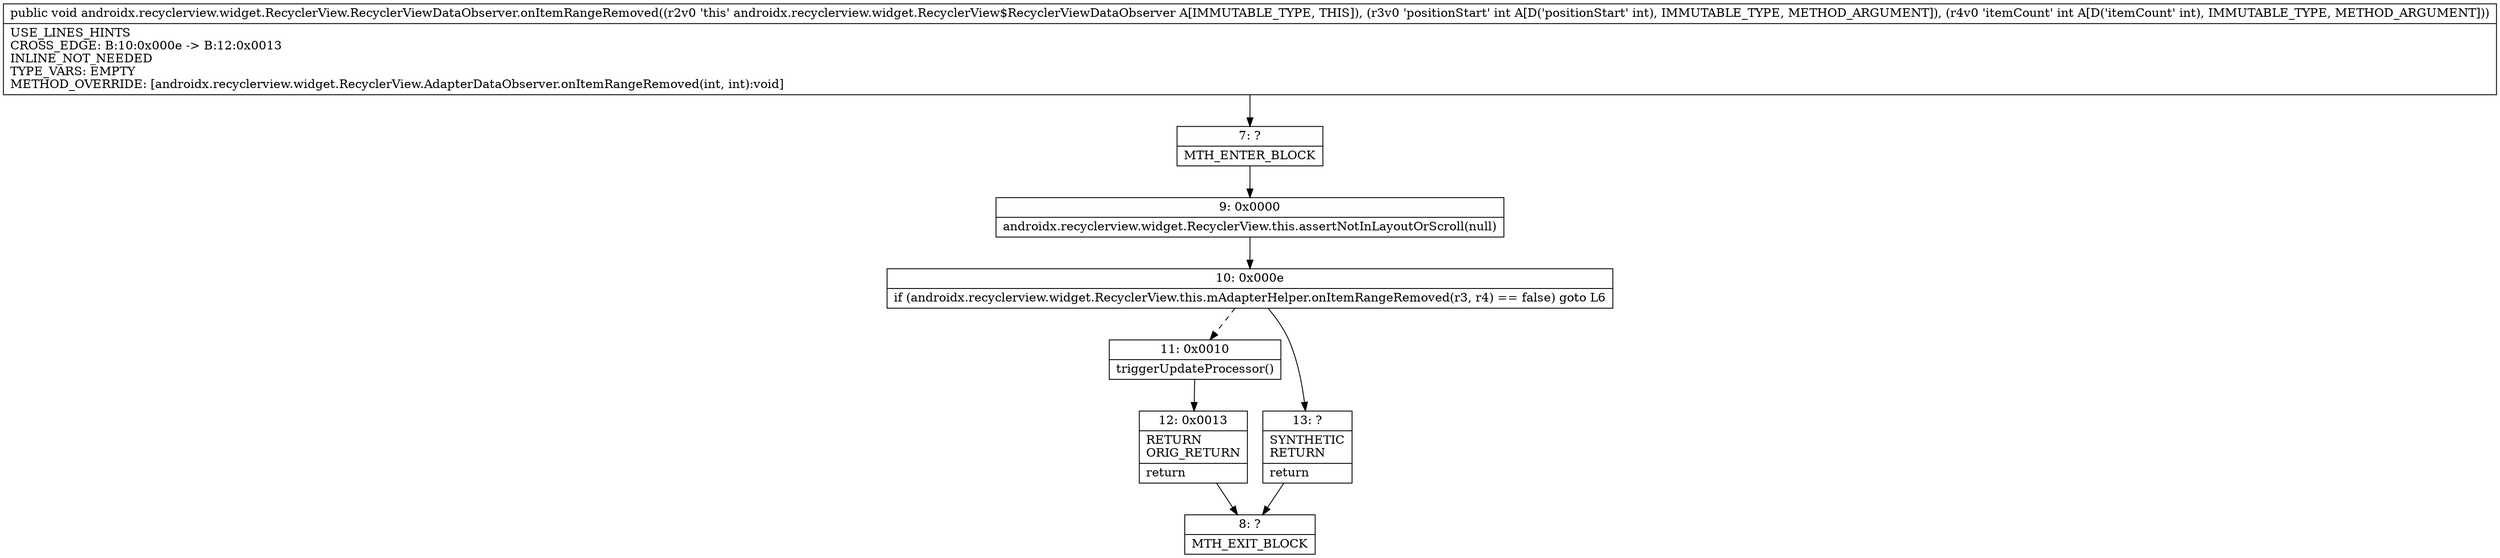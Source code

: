 digraph "CFG forandroidx.recyclerview.widget.RecyclerView.RecyclerViewDataObserver.onItemRangeRemoved(II)V" {
Node_7 [shape=record,label="{7\:\ ?|MTH_ENTER_BLOCK\l}"];
Node_9 [shape=record,label="{9\:\ 0x0000|androidx.recyclerview.widget.RecyclerView.this.assertNotInLayoutOrScroll(null)\l}"];
Node_10 [shape=record,label="{10\:\ 0x000e|if (androidx.recyclerview.widget.RecyclerView.this.mAdapterHelper.onItemRangeRemoved(r3, r4) == false) goto L6\l}"];
Node_11 [shape=record,label="{11\:\ 0x0010|triggerUpdateProcessor()\l}"];
Node_12 [shape=record,label="{12\:\ 0x0013|RETURN\lORIG_RETURN\l|return\l}"];
Node_8 [shape=record,label="{8\:\ ?|MTH_EXIT_BLOCK\l}"];
Node_13 [shape=record,label="{13\:\ ?|SYNTHETIC\lRETURN\l|return\l}"];
MethodNode[shape=record,label="{public void androidx.recyclerview.widget.RecyclerView.RecyclerViewDataObserver.onItemRangeRemoved((r2v0 'this' androidx.recyclerview.widget.RecyclerView$RecyclerViewDataObserver A[IMMUTABLE_TYPE, THIS]), (r3v0 'positionStart' int A[D('positionStart' int), IMMUTABLE_TYPE, METHOD_ARGUMENT]), (r4v0 'itemCount' int A[D('itemCount' int), IMMUTABLE_TYPE, METHOD_ARGUMENT]))  | USE_LINES_HINTS\lCROSS_EDGE: B:10:0x000e \-\> B:12:0x0013\lINLINE_NOT_NEEDED\lTYPE_VARS: EMPTY\lMETHOD_OVERRIDE: [androidx.recyclerview.widget.RecyclerView.AdapterDataObserver.onItemRangeRemoved(int, int):void]\l}"];
MethodNode -> Node_7;Node_7 -> Node_9;
Node_9 -> Node_10;
Node_10 -> Node_11[style=dashed];
Node_10 -> Node_13;
Node_11 -> Node_12;
Node_12 -> Node_8;
Node_13 -> Node_8;
}

